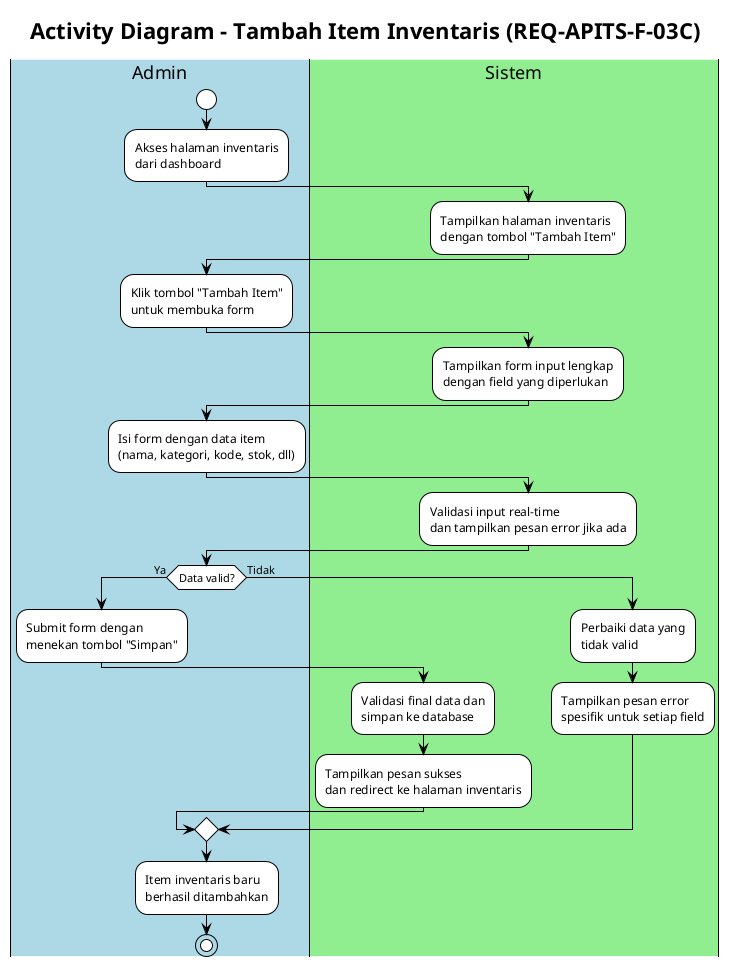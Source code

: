 @startuml Activity_Diagram_Tambah_Item_Inventaris
!theme plain
title Activity Diagram - Tambah Item Inventaris (REQ-APITS-F-03C)

|#LightBlue|Admin|
|#LightGreen|Sistem|
|Admin|
start
:Akses halaman inventaris
dari dashboard;

|Sistem|
:Tampilkan halaman inventaris
dengan tombol "Tambah Item";

|Admin|
:Klik tombol "Tambah Item"
untuk membuka form;

|Sistem|
:Tampilkan form input lengkap
dengan field yang diperlukan;

|Admin|
:Isi form dengan data item
(nama, kategori, kode, stok, dll);

|Sistem|
:Validasi input real-time
dan tampilkan pesan error jika ada;

|Admin|
if (Data valid?) then (Ya)
  :Submit form dengan
  menekan tombol "Simpan";
  |Sistem|
  :Validasi final data dan
  simpan ke database;
  :Tampilkan pesan sukses
  dan redirect ke halaman inventaris;
else (Tidak)
  :Perbaiki data yang
  tidak valid;
  |Sistem|
  :Tampilkan pesan error
  spesifik untuk setiap field;
endif

|Admin|
:Item inventaris baru
berhasil ditambahkan;

stop

@enduml